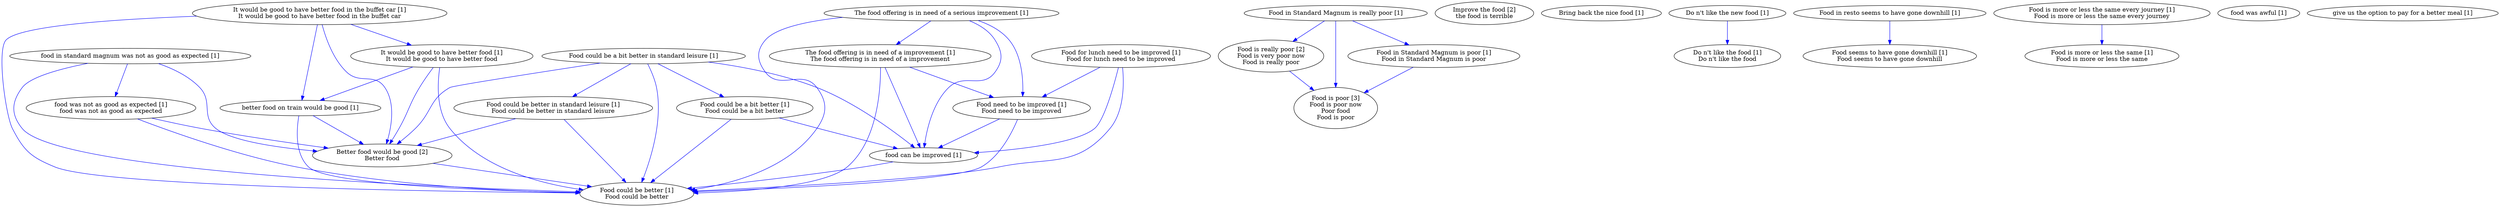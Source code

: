 digraph collapsedGraph {
"Better food would be good [2]\nBetter food""Food is really poor [2]\nFood is very poor now\nFood is really poor""Improve the food [2]\nthe food is terrible""Food is poor [3]\nFood is poor now\nPoor food\nFood is poor""Bring back the nice food [1]""Do n't like the new food [1]""Do n't like the food [1]\nDo n't like the food""Food could be a bit better in standard leisure [1]""Food could be better in standard leisure [1]\nFood could be better in standard leisure""Food could be better [1]\nFood could be better""Food could be a bit better [1]\nFood could be a bit better""Food for lunch need to be improved [1]\nFood for lunch need to be improved""Food need to be improved [1]\nFood need to be improved""Food in Standard Magnum is really poor [1]""Food in Standard Magnum is poor [1]\nFood in Standard Magnum is poor""Food in resto seems to have gone downhill [1]""Food seems to have gone downhill [1]\nFood seems to have gone downhill""Food is more or less the same every journey [1]\nFood is more or less the same every journey""Food is more or less the same [1]\nFood is more or less the same""It would be good to have better food in the buffet car [1]\nIt would be good to have better food in the buffet car""It would be good to have better food [1]\nIt would be good to have better food""The food offering is in need of a serious improvement [1]""The food offering is in need of a improvement [1]\nThe food offering is in need of a improvement""better food on train would be good [1]""food can be improved [1]""food in standard magnum was not as good as expected [1]""food was not as good as expected [1]\nfood was not as good as expected""food was awful [1]""give us the option to pay for a better meal [1]""The food offering is in need of a serious improvement [1]" -> "Food could be better [1]\nFood could be better" [color=blue]
"Food could be better in standard leisure [1]\nFood could be better in standard leisure" -> "Better food would be good [2]\nBetter food" [color=blue]
"Food need to be improved [1]\nFood need to be improved" -> "Food could be better [1]\nFood could be better" [color=blue]
"Better food would be good [2]\nBetter food" -> "Food could be better [1]\nFood could be better" [color=blue]
"It would be good to have better food [1]\nIt would be good to have better food" -> "Food could be better [1]\nFood could be better" [color=blue]
"Food in Standard Magnum is really poor [1]" -> "Food is really poor [2]\nFood is very poor now\nFood is really poor" [color=blue]
"Food is really poor [2]\nFood is very poor now\nFood is really poor" -> "Food is poor [3]\nFood is poor now\nPoor food\nFood is poor" [color=blue]
"Food could be a bit better in standard leisure [1]" -> "food can be improved [1]" [color=blue]
"Food for lunch need to be improved [1]\nFood for lunch need to be improved" -> "food can be improved [1]" [color=blue]
"It would be good to have better food [1]\nIt would be good to have better food" -> "Better food would be good [2]\nBetter food" [color=blue]
"The food offering is in need of a improvement [1]\nThe food offering is in need of a improvement" -> "Food need to be improved [1]\nFood need to be improved" [color=blue]
"It would be good to have better food in the buffet car [1]\nIt would be good to have better food in the buffet car" -> "Food could be better [1]\nFood could be better" [color=blue]
"The food offering is in need of a improvement [1]\nThe food offering is in need of a improvement" -> "Food could be better [1]\nFood could be better" [color=blue]
"It would be good to have better food in the buffet car [1]\nIt would be good to have better food in the buffet car" -> "Better food would be good [2]\nBetter food" [color=blue]
"better food on train would be good [1]" -> "Better food would be good [2]\nBetter food" [color=blue]
"food was not as good as expected [1]\nfood was not as good as expected" -> "Food could be better [1]\nFood could be better" [color=blue]
"The food offering is in need of a serious improvement [1]" -> "food can be improved [1]" [color=blue]
"The food offering is in need of a improvement [1]\nThe food offering is in need of a improvement" -> "food can be improved [1]" [color=blue]
"Food need to be improved [1]\nFood need to be improved" -> "food can be improved [1]" [color=blue]
"It would be good to have better food in the buffet car [1]\nIt would be good to have better food in the buffet car" -> "better food on train would be good [1]" [color=blue]
"food was not as good as expected [1]\nfood was not as good as expected" -> "Better food would be good [2]\nBetter food" [color=blue]
"Food could be a bit better [1]\nFood could be a bit better" -> "food can be improved [1]" [color=blue]
"Food in Standard Magnum is poor [1]\nFood in Standard Magnum is poor" -> "Food is poor [3]\nFood is poor now\nPoor food\nFood is poor" [color=blue]
"food can be improved [1]" -> "Food could be better [1]\nFood could be better" [color=blue]
"food in standard magnum was not as good as expected [1]" -> "Food could be better [1]\nFood could be better" [color=blue]
"It would be good to have better food [1]\nIt would be good to have better food" -> "better food on train would be good [1]" [color=blue]
"food in standard magnum was not as good as expected [1]" -> "Better food would be good [2]\nBetter food" [color=blue]
"Food for lunch need to be improved [1]\nFood for lunch need to be improved" -> "Food could be better [1]\nFood could be better" [color=blue]
"Food in Standard Magnum is really poor [1]" -> "Food is poor [3]\nFood is poor now\nPoor food\nFood is poor" [color=blue]
"The food offering is in need of a serious improvement [1]" -> "Food need to be improved [1]\nFood need to be improved" [color=blue]
"better food on train would be good [1]" -> "Food could be better [1]\nFood could be better" [color=blue]
"Do n't like the new food [1]" -> "Do n't like the food [1]\nDo n't like the food" [color=blue]
"Food could be a bit better in standard leisure [1]" -> "Food could be better in standard leisure [1]\nFood could be better in standard leisure" [color=blue]
"Food could be better in standard leisure [1]\nFood could be better in standard leisure" -> "Food could be better [1]\nFood could be better" [color=blue]
"Food could be a bit better in standard leisure [1]" -> "Food could be a bit better [1]\nFood could be a bit better" [color=blue]
"Food could be a bit better [1]\nFood could be a bit better" -> "Food could be better [1]\nFood could be better" [color=blue]
"Food could be a bit better in standard leisure [1]" -> "Food could be better [1]\nFood could be better" [color=blue]
"Food for lunch need to be improved [1]\nFood for lunch need to be improved" -> "Food need to be improved [1]\nFood need to be improved" [color=blue]
"Food in Standard Magnum is really poor [1]" -> "Food in Standard Magnum is poor [1]\nFood in Standard Magnum is poor" [color=blue]
"Food in resto seems to have gone downhill [1]" -> "Food seems to have gone downhill [1]\nFood seems to have gone downhill" [color=blue]
"Food is more or less the same every journey [1]\nFood is more or less the same every journey" -> "Food is more or less the same [1]\nFood is more or less the same" [color=blue]
"It would be good to have better food in the buffet car [1]\nIt would be good to have better food in the buffet car" -> "It would be good to have better food [1]\nIt would be good to have better food" [color=blue]
"The food offering is in need of a serious improvement [1]" -> "The food offering is in need of a improvement [1]\nThe food offering is in need of a improvement" [color=blue]
"food in standard magnum was not as good as expected [1]" -> "food was not as good as expected [1]\nfood was not as good as expected" [color=blue]
"Food could be a bit better in standard leisure [1]" -> "Better food would be good [2]\nBetter food" [color=blue]
}